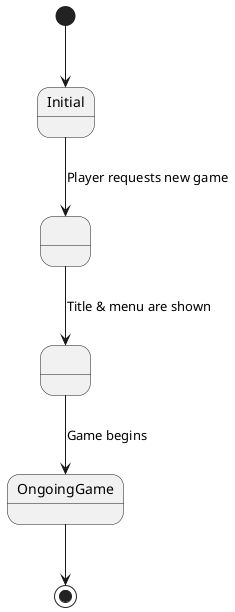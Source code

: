 @startuml
top to bottom direction
state start as " "
state title as " "
[*] --> Initial
Initial --> start: Player requests new game
start --> title: Title & menu are shown
title --> OngoingGame: Game begins
OngoingGame --> [*]
@enduml